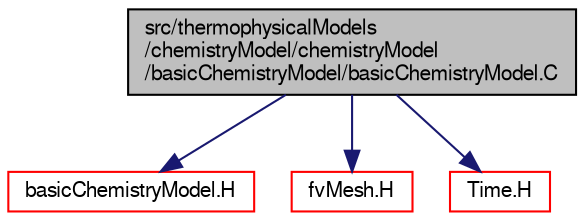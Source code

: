 digraph "src/thermophysicalModels/chemistryModel/chemistryModel/basicChemistryModel/basicChemistryModel.C"
{
  bgcolor="transparent";
  edge [fontname="FreeSans",fontsize="10",labelfontname="FreeSans",labelfontsize="10"];
  node [fontname="FreeSans",fontsize="10",shape=record];
  Node0 [label="src/thermophysicalModels\l/chemistryModel/chemistryModel\l/basicChemistryModel/basicChemistryModel.C",height=0.2,width=0.4,color="black", fillcolor="grey75", style="filled", fontcolor="black"];
  Node0 -> Node1 [color="midnightblue",fontsize="10",style="solid",fontname="FreeSans"];
  Node1 [label="basicChemistryModel.H",height=0.2,width=0.4,color="red",URL="$a15485.html"];
  Node0 -> Node133 [color="midnightblue",fontsize="10",style="solid",fontname="FreeSans"];
  Node133 [label="fvMesh.H",height=0.2,width=0.4,color="red",URL="$a03533.html"];
  Node0 -> Node273 [color="midnightblue",fontsize="10",style="solid",fontname="FreeSans"];
  Node273 [label="Time.H",height=0.2,width=0.4,color="red",URL="$a09311.html"];
}
